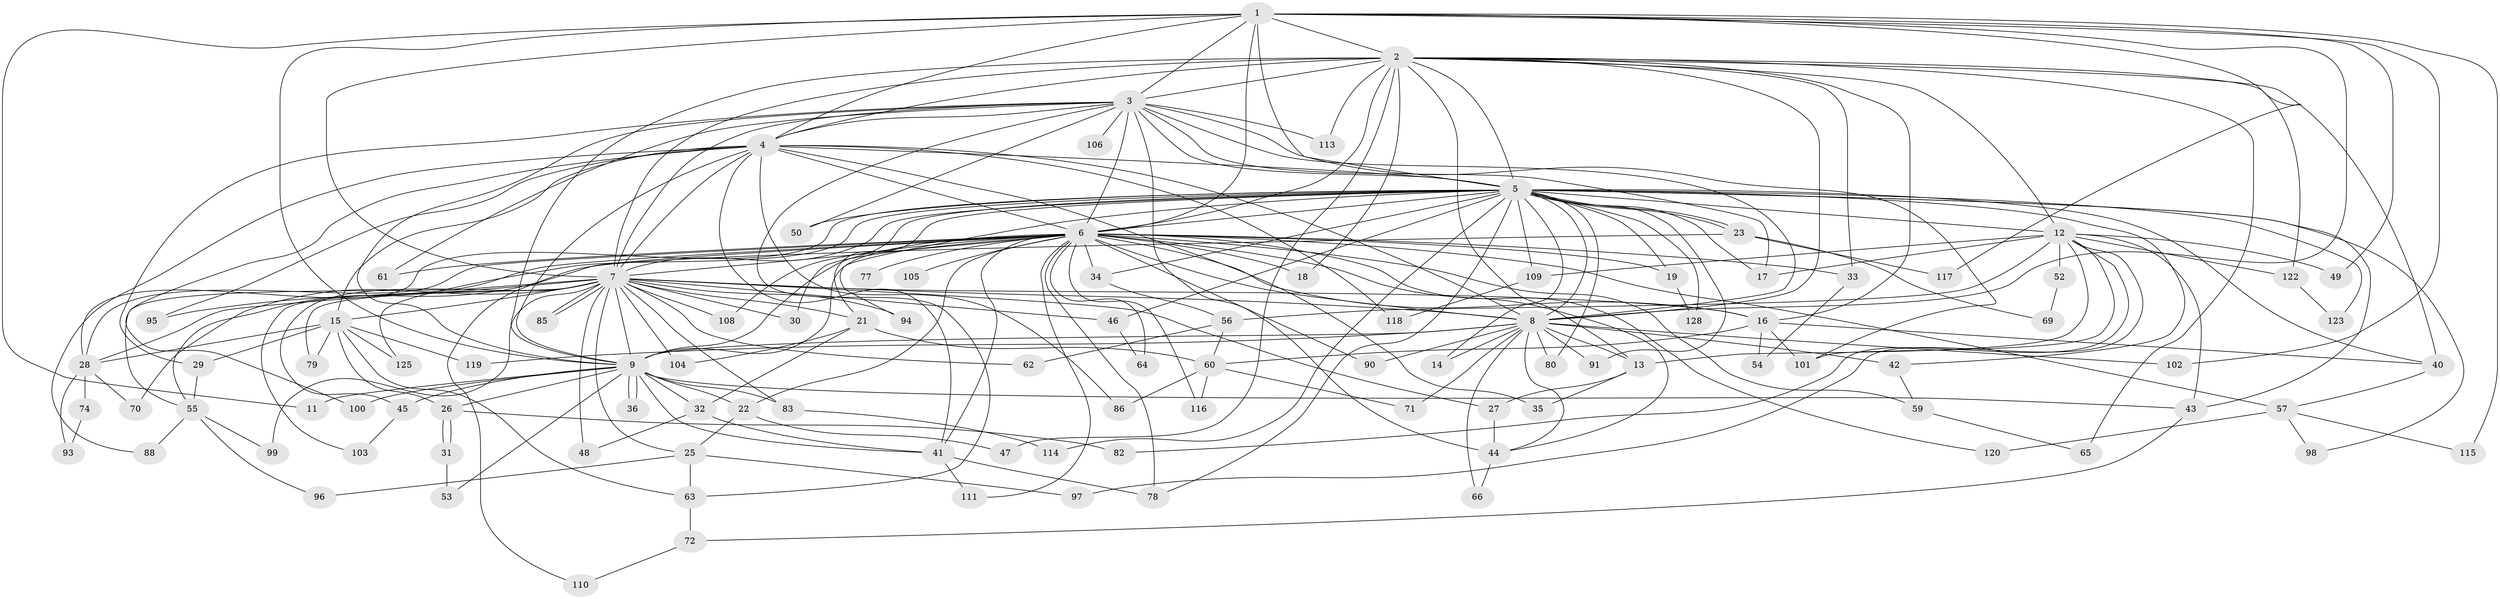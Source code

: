 // Generated by graph-tools (version 1.1) at 2025/23/03/03/25 07:23:46]
// undirected, 104 vertices, 237 edges
graph export_dot {
graph [start="1"]
  node [color=gray90,style=filled];
  1;
  2 [super="+38"];
  3 [super="+89"];
  4 [super="+112"];
  5 [super="+20"];
  6 [super="+10"];
  7 [super="+76"];
  8 [super="+75"];
  9 [super="+68"];
  11;
  12 [super="+24"];
  13;
  14;
  15 [super="+87"];
  16 [super="+39"];
  17 [super="+37"];
  18;
  19;
  21 [super="+84"];
  22;
  23;
  25 [super="+92"];
  26;
  27 [super="+126"];
  28 [super="+58"];
  29;
  30;
  31;
  32;
  33;
  34;
  35;
  36;
  40 [super="+124"];
  41 [super="+67"];
  42;
  43 [super="+81"];
  44 [super="+51"];
  45;
  46;
  47;
  48;
  49;
  50;
  52;
  53;
  54;
  55 [super="+73"];
  56;
  57 [super="+121"];
  59;
  60;
  61;
  62;
  63;
  64;
  65;
  66;
  69;
  70;
  71;
  72;
  74;
  77;
  78 [super="+107"];
  79;
  80;
  82;
  83;
  85;
  86;
  88;
  90;
  91;
  93;
  94;
  95;
  96;
  97;
  98;
  99;
  100;
  101 [super="+127"];
  102;
  103;
  104;
  105;
  106;
  108;
  109;
  110;
  111;
  113;
  114;
  115;
  116;
  117;
  118;
  119;
  120;
  122;
  123;
  125;
  128;
  1 -- 2;
  1 -- 3;
  1 -- 4;
  1 -- 5;
  1 -- 6 [weight=2];
  1 -- 7;
  1 -- 8;
  1 -- 9;
  1 -- 11;
  1 -- 49;
  1 -- 102;
  1 -- 115;
  1 -- 117;
  2 -- 3;
  2 -- 4;
  2 -- 5;
  2 -- 6 [weight=3];
  2 -- 7;
  2 -- 8;
  2 -- 9;
  2 -- 12;
  2 -- 13;
  2 -- 16;
  2 -- 18;
  2 -- 33;
  2 -- 47;
  2 -- 65;
  2 -- 113;
  2 -- 122;
  2 -- 40;
  3 -- 4;
  3 -- 5;
  3 -- 6 [weight=2];
  3 -- 7;
  3 -- 8;
  3 -- 9;
  3 -- 17;
  3 -- 29;
  3 -- 44;
  3 -- 50;
  3 -- 61;
  3 -- 63;
  3 -- 101;
  3 -- 106 [weight=2];
  3 -- 113;
  4 -- 5;
  4 -- 6 [weight=3];
  4 -- 7;
  4 -- 8;
  4 -- 9;
  4 -- 15;
  4 -- 35;
  4 -- 41;
  4 -- 86;
  4 -- 88;
  4 -- 95;
  4 -- 100;
  4 -- 118;
  5 -- 6 [weight=2];
  5 -- 7;
  5 -- 8;
  5 -- 9;
  5 -- 12 [weight=2];
  5 -- 14;
  5 -- 17;
  5 -- 19;
  5 -- 21;
  5 -- 23;
  5 -- 23;
  5 -- 34;
  5 -- 40;
  5 -- 43;
  5 -- 46;
  5 -- 50;
  5 -- 80;
  5 -- 94;
  5 -- 109;
  5 -- 114;
  5 -- 123;
  5 -- 28;
  5 -- 128;
  5 -- 98;
  5 -- 42;
  5 -- 78;
  5 -- 91;
  5 -- 125;
  6 -- 7 [weight=2];
  6 -- 8 [weight=2];
  6 -- 9 [weight=2];
  6 -- 16;
  6 -- 44;
  6 -- 57 [weight=2];
  6 -- 59;
  6 -- 77 [weight=2];
  6 -- 116;
  6 -- 120;
  6 -- 64;
  6 -- 78;
  6 -- 18;
  6 -- 19;
  6 -- 22;
  6 -- 90;
  6 -- 28;
  6 -- 30;
  6 -- 33;
  6 -- 34;
  6 -- 105;
  6 -- 108;
  6 -- 110;
  6 -- 111;
  6 -- 61;
  6 -- 41;
  6 -- 55;
  7 -- 8;
  7 -- 9;
  7 -- 15;
  7 -- 21;
  7 -- 25;
  7 -- 27;
  7 -- 28;
  7 -- 30;
  7 -- 45;
  7 -- 46;
  7 -- 48;
  7 -- 62;
  7 -- 70;
  7 -- 79;
  7 -- 83;
  7 -- 85;
  7 -- 85;
  7 -- 94;
  7 -- 95;
  7 -- 99;
  7 -- 103;
  7 -- 104;
  7 -- 108;
  7 -- 16 [weight=2];
  8 -- 9;
  8 -- 13 [weight=2];
  8 -- 14;
  8 -- 42;
  8 -- 66;
  8 -- 71;
  8 -- 80;
  8 -- 90;
  8 -- 91;
  8 -- 102;
  8 -- 119;
  8 -- 44;
  9 -- 11;
  9 -- 22;
  9 -- 26;
  9 -- 32;
  9 -- 36;
  9 -- 36;
  9 -- 45;
  9 -- 53;
  9 -- 83;
  9 -- 100;
  9 -- 41;
  9 -- 43;
  12 -- 52 [weight=2];
  12 -- 97;
  12 -- 122;
  12 -- 43;
  12 -- 13;
  12 -- 109;
  12 -- 49;
  12 -- 82;
  12 -- 56;
  12 -- 17;
  12 -- 101;
  13 -- 27;
  13 -- 35;
  15 -- 26;
  15 -- 29;
  15 -- 63;
  15 -- 79;
  15 -- 119;
  15 -- 125;
  15 -- 28;
  16 -- 101;
  16 -- 54;
  16 -- 40;
  16 -- 60;
  19 -- 128;
  21 -- 32;
  21 -- 104;
  21 -- 60;
  22 -- 25;
  22 -- 47;
  23 -- 55;
  23 -- 69;
  23 -- 117;
  25 -- 96;
  25 -- 97;
  25 -- 63;
  26 -- 31;
  26 -- 31;
  26 -- 82;
  27 -- 44;
  28 -- 70;
  28 -- 74 [weight=2];
  28 -- 93;
  29 -- 55;
  31 -- 53;
  32 -- 41;
  32 -- 48;
  33 -- 54;
  34 -- 56;
  40 -- 57;
  41 -- 111;
  41 -- 78;
  42 -- 59;
  43 -- 72;
  44 -- 66;
  45 -- 103;
  46 -- 64;
  52 -- 69;
  55 -- 88;
  55 -- 96;
  55 -- 99;
  56 -- 60;
  56 -- 62;
  57 -- 98;
  57 -- 115;
  57 -- 120;
  59 -- 65;
  60 -- 71;
  60 -- 86;
  60 -- 116;
  63 -- 72;
  72 -- 110;
  74 -- 93;
  83 -- 114;
  109 -- 118;
  122 -- 123;
}
